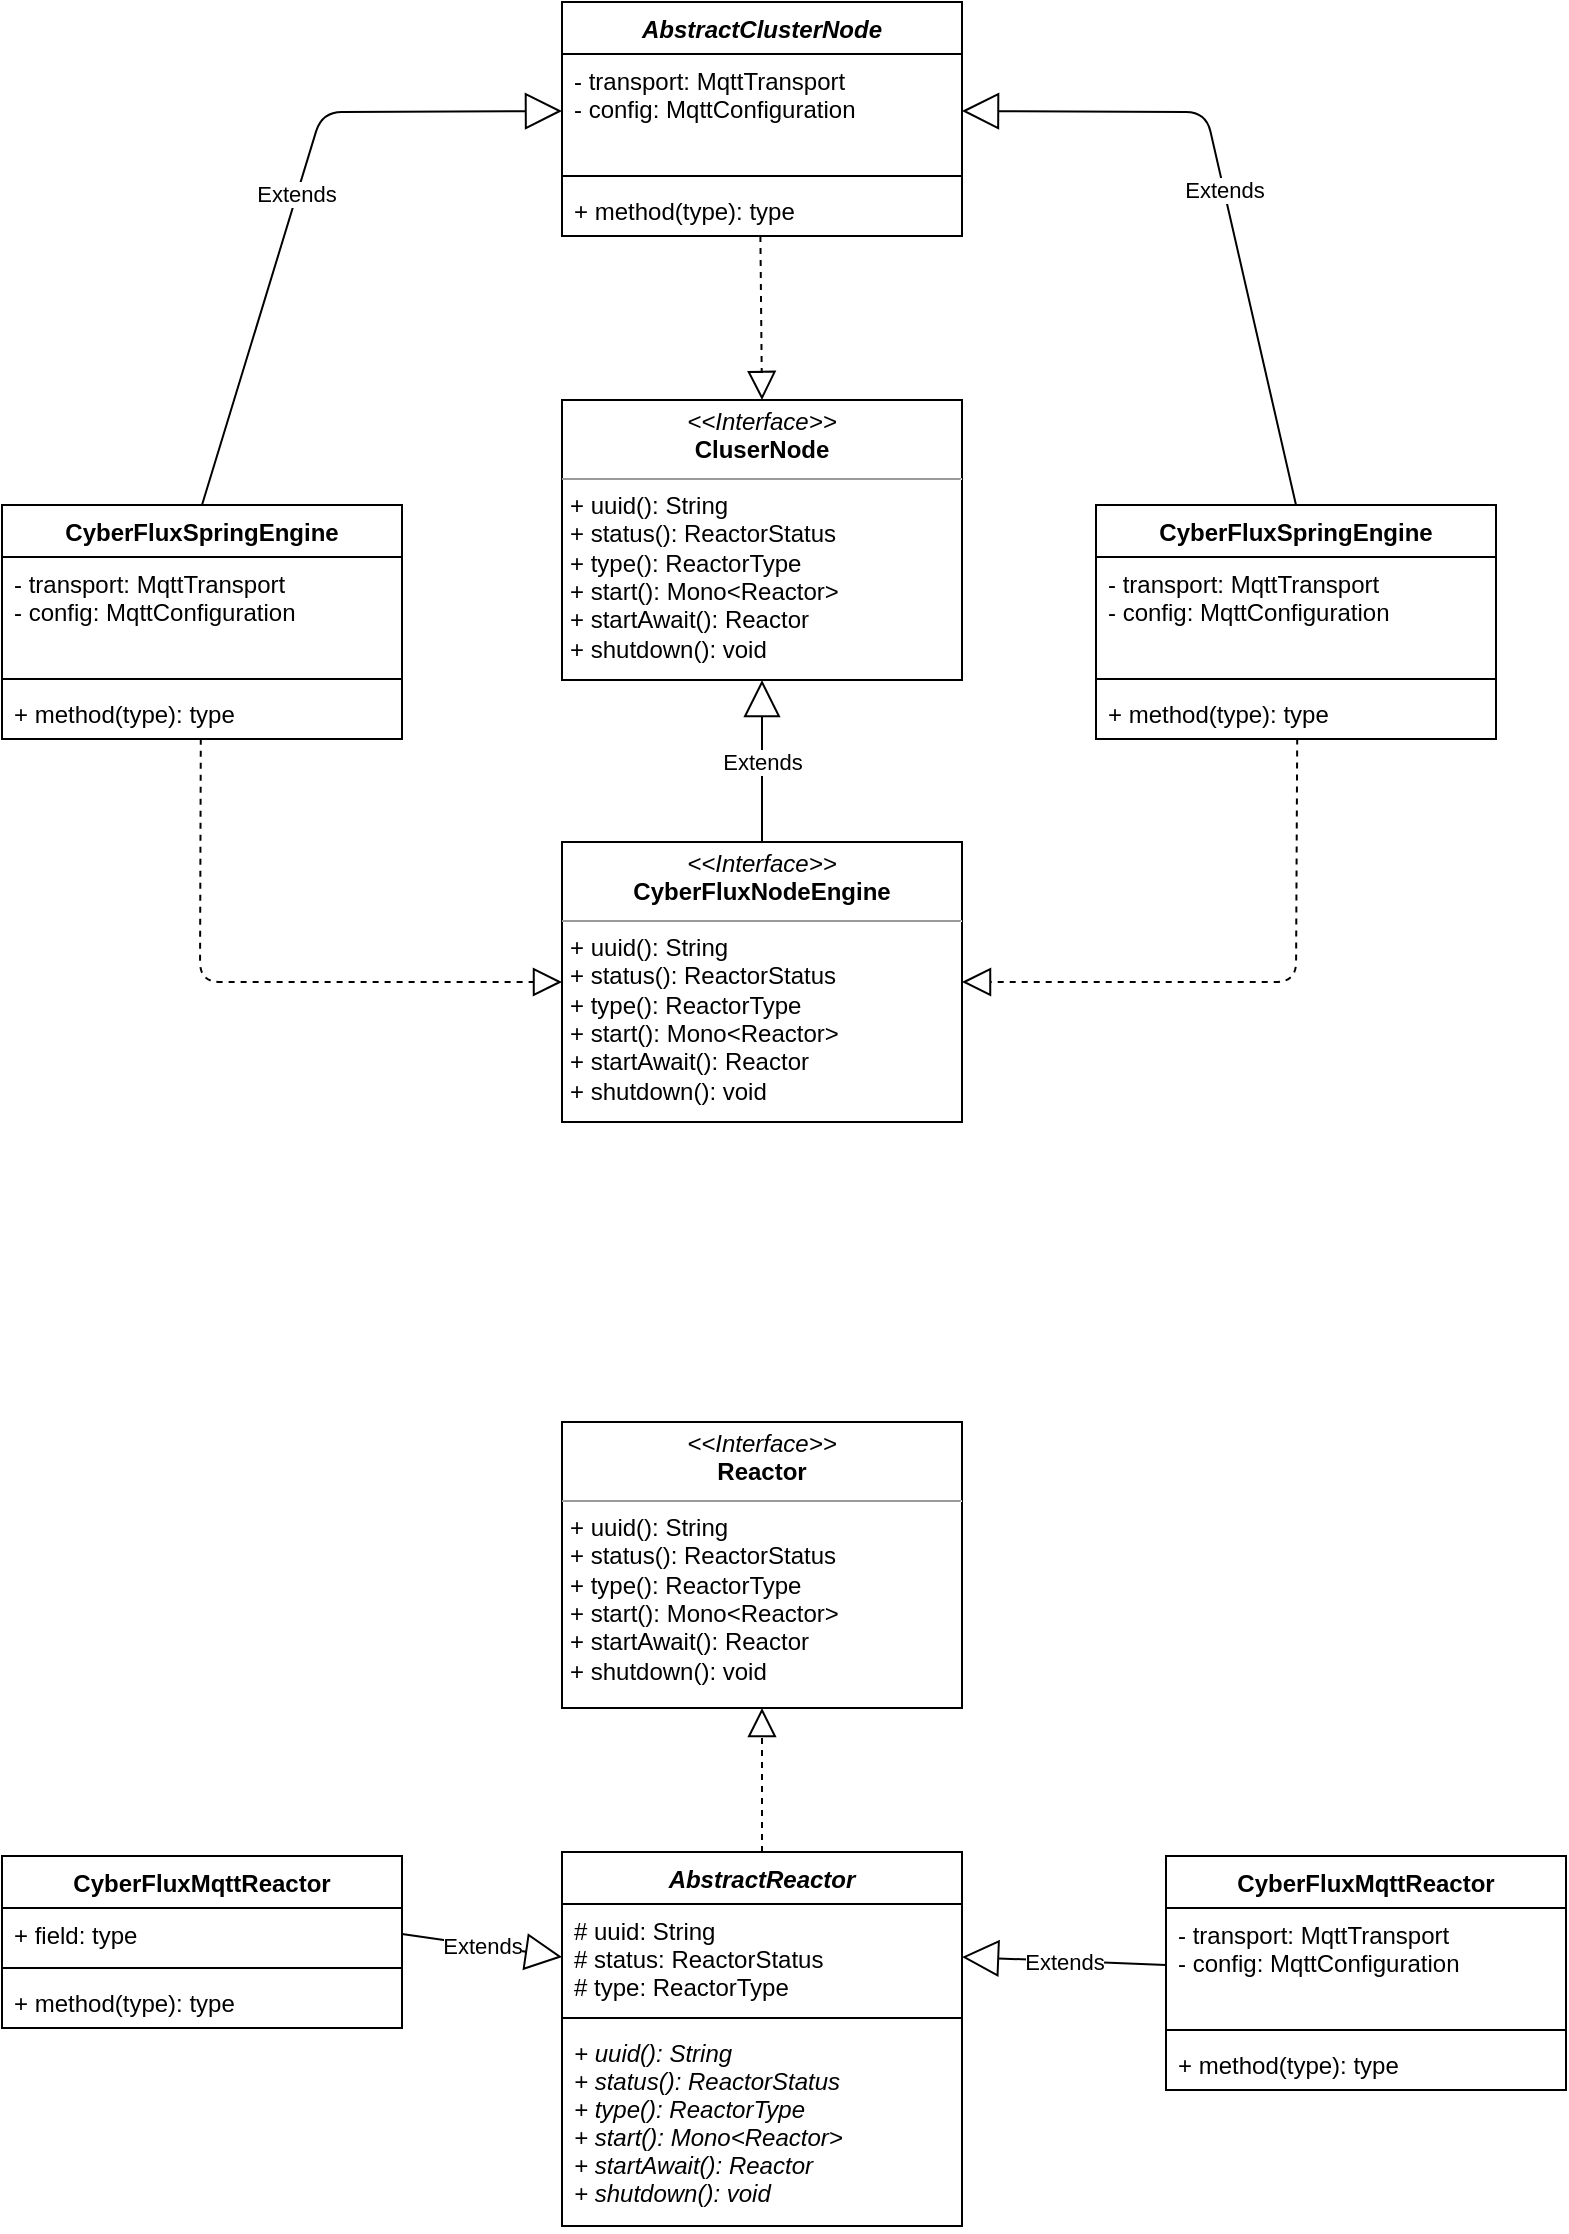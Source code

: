 <mxfile>
    <diagram id="LwE20mpUNEblGo_ZHiDh" name="第 1 页">
        <mxGraphModel dx="1382" dy="891" grid="1" gridSize="10" guides="1" tooltips="1" connect="1" arrows="1" fold="1" page="0" pageScale="1" pageWidth="1169" pageHeight="827" background="none" math="0" shadow="0">
            <root>
                <mxCell id="0"/>
                <mxCell id="1" parent="0"/>
                <mxCell id="11" value="&lt;p style=&quot;margin:0px;margin-top:4px;text-align:center;&quot;&gt;&lt;i&gt;&amp;lt;&amp;lt;Interface&amp;gt;&amp;gt;&lt;/i&gt;&lt;br&gt;&lt;b&gt;Reactor&lt;/b&gt;&lt;/p&gt;&lt;hr size=&quot;1&quot;&gt;&lt;p style=&quot;margin:0px;margin-left:4px;&quot;&gt;+ uuid(): String&amp;nbsp;&lt;br&gt;+ status(): ReactorStatus&lt;/p&gt;&lt;p style=&quot;margin:0px;margin-left:4px;&quot;&gt;+ type(): ReactorType&lt;/p&gt;&lt;p style=&quot;margin:0px;margin-left:4px;&quot;&gt;+ start(): Mono&amp;lt;Reactor&amp;gt;&lt;/p&gt;&lt;p style=&quot;margin:0px;margin-left:4px;&quot;&gt;+ startAwait(): Reactor&lt;/p&gt;&lt;p style=&quot;margin:0px;margin-left:4px;&quot;&gt;+ shutdown(): void&lt;/p&gt;" style="verticalAlign=top;align=left;overflow=fill;fontSize=12;fontFamily=Helvetica;html=1;" parent="1" vertex="1">
                    <mxGeometry x="-360" y="310" width="200" height="143" as="geometry"/>
                </mxCell>
                <mxCell id="16" value="AbstractReactor" style="swimlane;fontStyle=3;align=center;verticalAlign=top;childLayout=stackLayout;horizontal=1;startSize=26;horizontalStack=0;resizeParent=1;resizeParentMax=0;resizeLast=0;collapsible=1;marginBottom=0;" parent="1" vertex="1">
                    <mxGeometry x="-360" y="525" width="200" height="187" as="geometry">
                        <mxRectangle x="243" y="65" width="128" height="26" as="alternateBounds"/>
                    </mxGeometry>
                </mxCell>
                <mxCell id="17" value="# uuid: String&#10;# status: ReactorStatus&#10;# type: ReactorType" style="text;strokeColor=none;fillColor=none;align=left;verticalAlign=top;spacingLeft=4;spacingRight=4;overflow=hidden;rotatable=0;points=[[0,0.5],[1,0.5]];portConstraint=eastwest;" parent="16" vertex="1">
                    <mxGeometry y="26" width="200" height="53" as="geometry"/>
                </mxCell>
                <mxCell id="18" value="" style="line;strokeWidth=1;fillColor=none;align=left;verticalAlign=middle;spacingTop=-1;spacingLeft=3;spacingRight=3;rotatable=0;labelPosition=right;points=[];portConstraint=eastwest;strokeColor=inherit;" parent="16" vertex="1">
                    <mxGeometry y="79" width="200" height="8" as="geometry"/>
                </mxCell>
                <mxCell id="19" value="+ uuid(): String &#10;+ status(): ReactorStatus&#10;+ type(): ReactorType&#10;+ start(): Mono&lt;Reactor&gt;&#10;+ startAwait(): Reactor&#10;+ shutdown(): void" style="text;strokeColor=none;fillColor=none;align=left;verticalAlign=top;spacingLeft=4;spacingRight=4;overflow=hidden;rotatable=0;points=[[0,0.5],[1,0.5]];portConstraint=eastwest;fontStyle=2" parent="16" vertex="1">
                    <mxGeometry y="87" width="200" height="100" as="geometry"/>
                </mxCell>
                <mxCell id="21" value="" style="endArrow=block;dashed=1;endFill=0;endSize=12;html=1;exitX=0.5;exitY=0;exitDx=0;exitDy=0;entryX=0.5;entryY=1;entryDx=0;entryDy=0;" parent="1" source="16" target="11" edge="1">
                    <mxGeometry width="160" relative="1" as="geometry">
                        <mxPoint x="188" y="175" as="sourcePoint"/>
                        <mxPoint x="348" y="175" as="targetPoint"/>
                    </mxGeometry>
                </mxCell>
                <mxCell id="26" value="CyberFluxMqttReactor" style="swimlane;fontStyle=1;align=center;verticalAlign=top;childLayout=stackLayout;horizontal=1;startSize=26;horizontalStack=0;resizeParent=1;resizeParentMax=0;resizeLast=0;collapsible=1;marginBottom=0;" parent="1" vertex="1">
                    <mxGeometry x="-58" y="527" width="200" height="117" as="geometry"/>
                </mxCell>
                <mxCell id="27" value="- transport: MqttTransport&#10;- config: MqttConfiguration" style="text;strokeColor=none;fillColor=none;align=left;verticalAlign=top;spacingLeft=4;spacingRight=4;overflow=hidden;rotatable=0;points=[[0,0.5],[1,0.5]];portConstraint=eastwest;" parent="26" vertex="1">
                    <mxGeometry y="26" width="200" height="57" as="geometry"/>
                </mxCell>
                <mxCell id="28" value="" style="line;strokeWidth=1;fillColor=none;align=left;verticalAlign=middle;spacingTop=-1;spacingLeft=3;spacingRight=3;rotatable=0;labelPosition=right;points=[];portConstraint=eastwest;strokeColor=inherit;" parent="26" vertex="1">
                    <mxGeometry y="83" width="200" height="8" as="geometry"/>
                </mxCell>
                <mxCell id="29" value="+ method(type): type" style="text;strokeColor=none;fillColor=none;align=left;verticalAlign=top;spacingLeft=4;spacingRight=4;overflow=hidden;rotatable=0;points=[[0,0.5],[1,0.5]];portConstraint=eastwest;" parent="26" vertex="1">
                    <mxGeometry y="91" width="200" height="26" as="geometry"/>
                </mxCell>
                <mxCell id="30" value="CyberFluxMqttReactor" style="swimlane;fontStyle=1;align=center;verticalAlign=top;childLayout=stackLayout;horizontal=1;startSize=26;horizontalStack=0;resizeParent=1;resizeParentMax=0;resizeLast=0;collapsible=1;marginBottom=0;" parent="1" vertex="1">
                    <mxGeometry x="-640" y="527" width="200" height="86" as="geometry"/>
                </mxCell>
                <mxCell id="31" value="+ field: type" style="text;strokeColor=none;fillColor=none;align=left;verticalAlign=top;spacingLeft=4;spacingRight=4;overflow=hidden;rotatable=0;points=[[0,0.5],[1,0.5]];portConstraint=eastwest;" parent="30" vertex="1">
                    <mxGeometry y="26" width="200" height="26" as="geometry"/>
                </mxCell>
                <mxCell id="32" value="" style="line;strokeWidth=1;fillColor=none;align=left;verticalAlign=middle;spacingTop=-1;spacingLeft=3;spacingRight=3;rotatable=0;labelPosition=right;points=[];portConstraint=eastwest;strokeColor=inherit;" parent="30" vertex="1">
                    <mxGeometry y="52" width="200" height="8" as="geometry"/>
                </mxCell>
                <mxCell id="33" value="+ method(type): type" style="text;strokeColor=none;fillColor=none;align=left;verticalAlign=top;spacingLeft=4;spacingRight=4;overflow=hidden;rotatable=0;points=[[0,0.5],[1,0.5]];portConstraint=eastwest;" parent="30" vertex="1">
                    <mxGeometry y="60" width="200" height="26" as="geometry"/>
                </mxCell>
                <mxCell id="5SEu0YeIMn6mumEOarB9-43" value="&lt;p style=&quot;margin:0px;margin-top:4px;text-align:center;&quot;&gt;&lt;i&gt;&amp;lt;&amp;lt;Interface&amp;gt;&amp;gt;&lt;/i&gt;&lt;br&gt;&lt;b&gt;CluserNode&lt;/b&gt;&lt;/p&gt;&lt;hr size=&quot;1&quot;&gt;&lt;p style=&quot;margin:0px;margin-left:4px;&quot;&gt;+ uuid(): String&amp;nbsp;&lt;br&gt;+ status(): ReactorStatus&lt;/p&gt;&lt;p style=&quot;margin:0px;margin-left:4px;&quot;&gt;+ type(): ReactorType&lt;/p&gt;&lt;p style=&quot;margin:0px;margin-left:4px;&quot;&gt;+ start(): Mono&amp;lt;Reactor&amp;gt;&lt;/p&gt;&lt;p style=&quot;margin:0px;margin-left:4px;&quot;&gt;+ startAwait(): Reactor&lt;/p&gt;&lt;p style=&quot;margin:0px;margin-left:4px;&quot;&gt;+ shutdown(): void&lt;/p&gt;" style="verticalAlign=top;align=left;overflow=fill;fontSize=12;fontFamily=Helvetica;html=1;" parent="1" vertex="1">
                    <mxGeometry x="-360" y="-201" width="200" height="140" as="geometry"/>
                </mxCell>
                <mxCell id="5SEu0YeIMn6mumEOarB9-44" value="&lt;p style=&quot;margin:0px;margin-top:4px;text-align:center;&quot;&gt;&lt;i&gt;&amp;lt;&amp;lt;Interface&amp;gt;&amp;gt;&lt;/i&gt;&lt;br&gt;&lt;b&gt;CyberFluxNodeEngine&lt;/b&gt;&lt;/p&gt;&lt;hr size=&quot;1&quot;&gt;&lt;p style=&quot;margin:0px;margin-left:4px;&quot;&gt;+ uuid(): String&amp;nbsp;&lt;br&gt;+ status(): ReactorStatus&lt;/p&gt;&lt;p style=&quot;margin:0px;margin-left:4px;&quot;&gt;+ type(): ReactorType&lt;/p&gt;&lt;p style=&quot;margin:0px;margin-left:4px;&quot;&gt;+ start(): Mono&amp;lt;Reactor&amp;gt;&lt;/p&gt;&lt;p style=&quot;margin:0px;margin-left:4px;&quot;&gt;+ startAwait(): Reactor&lt;/p&gt;&lt;p style=&quot;margin:0px;margin-left:4px;&quot;&gt;+ shutdown(): void&lt;/p&gt;" style="verticalAlign=top;align=left;overflow=fill;fontSize=12;fontFamily=Helvetica;html=1;" parent="1" vertex="1">
                    <mxGeometry x="-360" y="20" width="200" height="140" as="geometry"/>
                </mxCell>
                <mxCell id="5SEu0YeIMn6mumEOarB9-50" value="CyberFluxSpringEngine" style="swimlane;fontStyle=1;align=center;verticalAlign=top;childLayout=stackLayout;horizontal=1;startSize=26;horizontalStack=0;resizeParent=1;resizeParentMax=0;resizeLast=0;collapsible=1;marginBottom=0;" parent="1" vertex="1">
                    <mxGeometry x="-640" y="-148.5" width="200" height="117" as="geometry"/>
                </mxCell>
                <mxCell id="5SEu0YeIMn6mumEOarB9-51" value="- transport: MqttTransport&#10;- config: MqttConfiguration" style="text;strokeColor=none;fillColor=none;align=left;verticalAlign=top;spacingLeft=4;spacingRight=4;overflow=hidden;rotatable=0;points=[[0,0.5],[1,0.5]];portConstraint=eastwest;" parent="5SEu0YeIMn6mumEOarB9-50" vertex="1">
                    <mxGeometry y="26" width="200" height="57" as="geometry"/>
                </mxCell>
                <mxCell id="5SEu0YeIMn6mumEOarB9-52" value="" style="line;strokeWidth=1;fillColor=none;align=left;verticalAlign=middle;spacingTop=-1;spacingLeft=3;spacingRight=3;rotatable=0;labelPosition=right;points=[];portConstraint=eastwest;strokeColor=inherit;" parent="5SEu0YeIMn6mumEOarB9-50" vertex="1">
                    <mxGeometry y="83" width="200" height="8" as="geometry"/>
                </mxCell>
                <mxCell id="5SEu0YeIMn6mumEOarB9-53" value="+ method(type): type" style="text;strokeColor=none;fillColor=none;align=left;verticalAlign=top;spacingLeft=4;spacingRight=4;overflow=hidden;rotatable=0;points=[[0,0.5],[1,0.5]];portConstraint=eastwest;" parent="5SEu0YeIMn6mumEOarB9-50" vertex="1">
                    <mxGeometry y="91" width="200" height="26" as="geometry"/>
                </mxCell>
                <mxCell id="5SEu0YeIMn6mumEOarB9-59" value="Extends" style="endArrow=block;endSize=16;endFill=0;html=1;exitX=0.5;exitY=0;exitDx=0;exitDy=0;" parent="1" source="5SEu0YeIMn6mumEOarB9-44" target="5SEu0YeIMn6mumEOarB9-43" edge="1">
                    <mxGeometry width="160" relative="1" as="geometry">
                        <mxPoint x="-350" y="10" as="sourcePoint"/>
                        <mxPoint x="-210" y="-30" as="targetPoint"/>
                    </mxGeometry>
                </mxCell>
                <mxCell id="5SEu0YeIMn6mumEOarB9-60" value="AbstractClusterNode" style="swimlane;fontStyle=3;align=center;verticalAlign=top;childLayout=stackLayout;horizontal=1;startSize=26;horizontalStack=0;resizeParent=1;resizeParentMax=0;resizeLast=0;collapsible=1;marginBottom=0;" parent="1" vertex="1">
                    <mxGeometry x="-360" y="-400" width="200" height="117" as="geometry"/>
                </mxCell>
                <mxCell id="5SEu0YeIMn6mumEOarB9-61" value="- transport: MqttTransport&#10;- config: MqttConfiguration" style="text;strokeColor=none;fillColor=none;align=left;verticalAlign=top;spacingLeft=4;spacingRight=4;overflow=hidden;rotatable=0;points=[[0,0.5],[1,0.5]];portConstraint=eastwest;" parent="5SEu0YeIMn6mumEOarB9-60" vertex="1">
                    <mxGeometry y="26" width="200" height="57" as="geometry"/>
                </mxCell>
                <mxCell id="5SEu0YeIMn6mumEOarB9-62" value="" style="line;strokeWidth=1;fillColor=none;align=left;verticalAlign=middle;spacingTop=-1;spacingLeft=3;spacingRight=3;rotatable=0;labelPosition=right;points=[];portConstraint=eastwest;strokeColor=inherit;" parent="5SEu0YeIMn6mumEOarB9-60" vertex="1">
                    <mxGeometry y="83" width="200" height="8" as="geometry"/>
                </mxCell>
                <mxCell id="5SEu0YeIMn6mumEOarB9-63" value="+ method(type): type" style="text;strokeColor=none;fillColor=none;align=left;verticalAlign=top;spacingLeft=4;spacingRight=4;overflow=hidden;rotatable=0;points=[[0,0.5],[1,0.5]];portConstraint=eastwest;" parent="5SEu0YeIMn6mumEOarB9-60" vertex="1">
                    <mxGeometry y="91" width="200" height="26" as="geometry"/>
                </mxCell>
                <mxCell id="5SEu0YeIMn6mumEOarB9-64" value="" style="endArrow=block;dashed=1;endFill=0;endSize=12;html=1;entryX=0.5;entryY=0;entryDx=0;entryDy=0;exitX=0.496;exitY=1;exitDx=0;exitDy=0;exitPerimeter=0;" parent="1" source="5SEu0YeIMn6mumEOarB9-63" target="5SEu0YeIMn6mumEOarB9-43" edge="1">
                    <mxGeometry width="160" relative="1" as="geometry">
                        <mxPoint x="-200" y="-310" as="sourcePoint"/>
                        <mxPoint x="-160" y="300" as="targetPoint"/>
                    </mxGeometry>
                </mxCell>
                <mxCell id="5SEu0YeIMn6mumEOarB9-66" value="" style="endArrow=block;dashed=1;endFill=0;endSize=12;html=1;entryX=1;entryY=0.5;entryDx=0;entryDy=0;exitX=0.503;exitY=0.992;exitDx=0;exitDy=0;exitPerimeter=0;" parent="1" source="40" target="5SEu0YeIMn6mumEOarB9-44" edge="1">
                    <mxGeometry width="160" relative="1" as="geometry">
                        <mxPoint x="10" y="-10" as="sourcePoint"/>
                        <mxPoint x="-150" y="-50" as="targetPoint"/>
                        <Array as="points">
                            <mxPoint x="7" y="90"/>
                        </Array>
                    </mxGeometry>
                </mxCell>
                <mxCell id="5SEu0YeIMn6mumEOarB9-68" value="" style="endArrow=block;dashed=1;endFill=0;endSize=12;html=1;entryX=0;entryY=0.5;entryDx=0;entryDy=0;exitX=0.497;exitY=0.997;exitDx=0;exitDy=0;exitPerimeter=0;" parent="1" source="5SEu0YeIMn6mumEOarB9-53" target="5SEu0YeIMn6mumEOarB9-44" edge="1">
                    <mxGeometry width="160" relative="1" as="geometry">
                        <mxPoint x="-390" y="210" as="sourcePoint"/>
                        <mxPoint x="-510" y="50" as="targetPoint"/>
                        <Array as="points">
                            <mxPoint x="-541" y="90"/>
                        </Array>
                    </mxGeometry>
                </mxCell>
                <mxCell id="5SEu0YeIMn6mumEOarB9-69" value="Extends" style="endArrow=block;endSize=16;endFill=0;html=1;exitX=0.5;exitY=0;exitDx=0;exitDy=0;entryX=0;entryY=0.5;entryDx=0;entryDy=0;" parent="1" source="5SEu0YeIMn6mumEOarB9-50" target="5SEu0YeIMn6mumEOarB9-61" edge="1">
                    <mxGeometry width="160" relative="1" as="geometry">
                        <mxPoint x="-410" y="80" as="sourcePoint"/>
                        <mxPoint x="-410" as="targetPoint"/>
                        <Array as="points">
                            <mxPoint x="-480" y="-345"/>
                        </Array>
                    </mxGeometry>
                </mxCell>
                <mxCell id="5SEu0YeIMn6mumEOarB9-70" value="Extends" style="endArrow=block;endSize=16;endFill=0;html=1;entryX=1;entryY=0.5;entryDx=0;entryDy=0;exitX=0.5;exitY=0;exitDx=0;exitDy=0;" parent="1" source="37" target="5SEu0YeIMn6mumEOarB9-61" edge="1">
                    <mxGeometry width="160" relative="1" as="geometry">
                        <mxPoint x="12" y="-209" as="sourcePoint"/>
                        <mxPoint x="-60" y="-220" as="targetPoint"/>
                        <Array as="points">
                            <mxPoint x="-38" y="-345"/>
                        </Array>
                    </mxGeometry>
                </mxCell>
                <mxCell id="5SEu0YeIMn6mumEOarB9-71" value="Extends" style="endArrow=block;endSize=16;endFill=0;html=1;entryX=0;entryY=0.5;entryDx=0;entryDy=0;exitX=1;exitY=0.5;exitDx=0;exitDy=0;" parent="1" source="31" target="17" edge="1">
                    <mxGeometry width="160" relative="1" as="geometry">
                        <mxPoint x="-620" y="405" as="sourcePoint"/>
                        <mxPoint x="-460" y="405" as="targetPoint"/>
                    </mxGeometry>
                </mxCell>
                <mxCell id="5SEu0YeIMn6mumEOarB9-72" value="Extends" style="endArrow=block;endSize=16;endFill=0;html=1;entryX=1;entryY=0.5;entryDx=0;entryDy=0;exitX=0;exitY=0.5;exitDx=0;exitDy=0;" parent="1" source="27" target="17" edge="1">
                    <mxGeometry width="160" relative="1" as="geometry">
                        <mxPoint x="-326" y="503" as="sourcePoint"/>
                        <mxPoint x="-166" y="503" as="targetPoint"/>
                    </mxGeometry>
                </mxCell>
                <mxCell id="37" value="CyberFluxSpringEngine" style="swimlane;fontStyle=1;align=center;verticalAlign=top;childLayout=stackLayout;horizontal=1;startSize=26;horizontalStack=0;resizeParent=1;resizeParentMax=0;resizeLast=0;collapsible=1;marginBottom=0;" parent="1" vertex="1">
                    <mxGeometry x="-93" y="-148.5" width="200" height="117" as="geometry"/>
                </mxCell>
                <mxCell id="38" value="- transport: MqttTransport&#10;- config: MqttConfiguration" style="text;strokeColor=none;fillColor=none;align=left;verticalAlign=top;spacingLeft=4;spacingRight=4;overflow=hidden;rotatable=0;points=[[0,0.5],[1,0.5]];portConstraint=eastwest;" parent="37" vertex="1">
                    <mxGeometry y="26" width="200" height="57" as="geometry"/>
                </mxCell>
                <mxCell id="39" value="" style="line;strokeWidth=1;fillColor=none;align=left;verticalAlign=middle;spacingTop=-1;spacingLeft=3;spacingRight=3;rotatable=0;labelPosition=right;points=[];portConstraint=eastwest;strokeColor=inherit;" parent="37" vertex="1">
                    <mxGeometry y="83" width="200" height="8" as="geometry"/>
                </mxCell>
                <mxCell id="40" value="+ method(type): type" style="text;strokeColor=none;fillColor=none;align=left;verticalAlign=top;spacingLeft=4;spacingRight=4;overflow=hidden;rotatable=0;points=[[0,0.5],[1,0.5]];portConstraint=eastwest;" parent="37" vertex="1">
                    <mxGeometry y="91" width="200" height="26" as="geometry"/>
                </mxCell>
            </root>
        </mxGraphModel>
    </diagram>
    <diagram id="wj9XrAyWxzP6C4VEh0LB" name="第 2 页">
        <mxGraphModel dx="582" dy="491" grid="0" gridSize="10" guides="1" tooltips="1" connect="1" arrows="1" fold="1" page="1" pageScale="1" pageWidth="1169" pageHeight="827" math="0" shadow="0">
            <root>
                <mxCell id="0"/>
                <mxCell id="1" parent="0"/>
                <mxCell id="kVn2y4w9zG1076jdzOAU-1" value="&amp;lt;&amp;lt;enumeration&amp;gt;&amp;gt;&lt;br&gt;&lt;b&gt;ReactorStatus&lt;/b&gt;" style="swimlane;fontStyle=0;align=center;verticalAlign=top;childLayout=stackLayout;horizontal=1;startSize=40;horizontalStack=0;resizeParent=1;resizeParentMax=0;resizeLast=0;collapsible=0;marginBottom=0;html=1;" parent="1" vertex="1">
                    <mxGeometry x="220" y="611" width="140" height="129" as="geometry"/>
                </mxCell>
                <mxCell id="kVn2y4w9zG1076jdzOAU-2" value="OPENING&lt;br&gt;CLOSING&lt;br&gt;INVALID&lt;br&gt;EXCEPTION&lt;br&gt;OPERATION" style="text;html=1;strokeColor=none;fillColor=none;align=left;verticalAlign=middle;spacingLeft=4;spacingRight=4;overflow=hidden;rotatable=0;points=[[0,0.5],[1,0.5]];portConstraint=eastwest;" parent="kVn2y4w9zG1076jdzOAU-1" vertex="1">
                    <mxGeometry y="40" width="140" height="89" as="geometry"/>
                </mxCell>
                <mxCell id="kVn2y4w9zG1076jdzOAU-3" value="&amp;lt;&amp;lt;enumeration&amp;gt;&amp;gt;&lt;br&gt;&lt;b&gt;ReactorType&lt;/b&gt;" style="swimlane;fontStyle=0;align=center;verticalAlign=top;childLayout=stackLayout;horizontal=1;startSize=40;horizontalStack=0;resizeParent=1;resizeParentMax=0;resizeLast=0;collapsible=0;marginBottom=0;html=1;" parent="1" vertex="1">
                    <mxGeometry x="149" y="280" width="140" height="168" as="geometry"/>
                </mxCell>
                <mxCell id="kVn2y4w9zG1076jdzOAU-4" value="UNKOWN&lt;br&gt;CUSTOM&lt;br&gt;TCP&lt;br&gt;UDP&lt;br&gt;HTTP&lt;br&gt;MQTT&lt;br&gt;COAP&lt;br&gt;WEBSOCKET" style="text;html=1;strokeColor=none;fillColor=none;align=left;verticalAlign=middle;spacingLeft=4;spacingRight=4;overflow=hidden;rotatable=0;points=[[0,0.5],[1,0.5]];portConstraint=eastwest;" parent="kVn2y4w9zG1076jdzOAU-3" vertex="1">
                    <mxGeometry y="40" width="140" height="128" as="geometry"/>
                </mxCell>
            </root>
        </mxGraphModel>
    </diagram>
</mxfile>